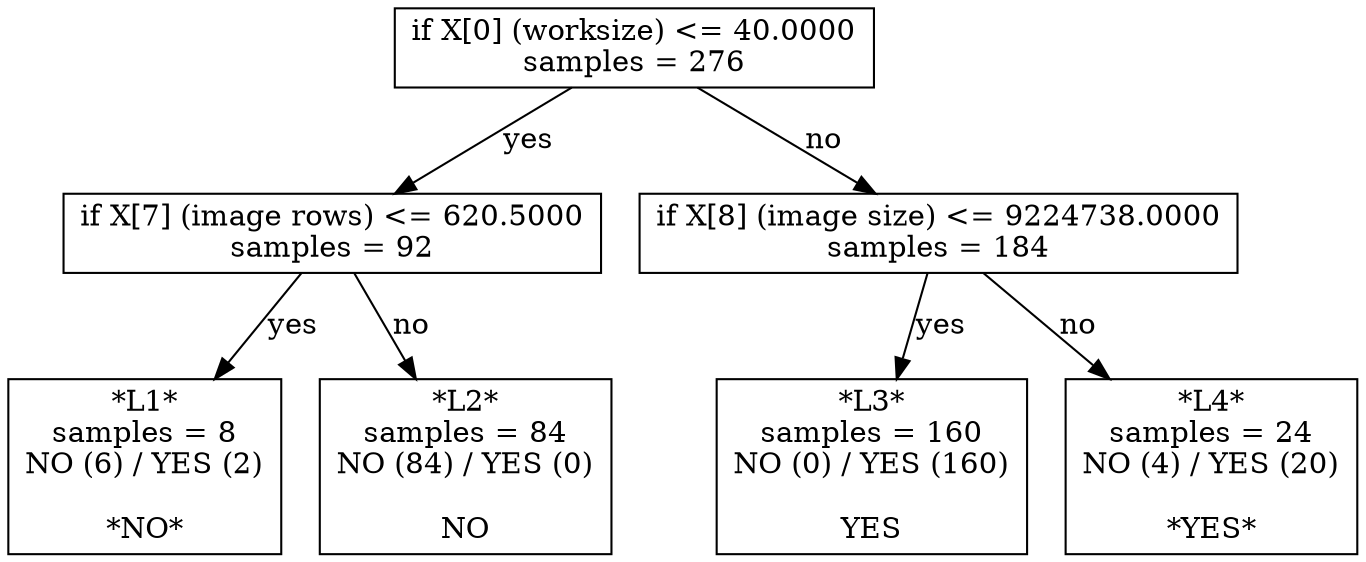 digraph Tree {
0 [label="if X[0] (worksize) <= 40.0000\nsamples = 276", shape="box"] ;
1 [label="if X[7] (image rows) <= 620.5000\nsamples = 92", shape="box"] ;
0 -> 1 [label="yes"];
2 [label="*L1*\nsamples = 8\nNO (6) / YES (2)\n\n*NO*", shape="box"] ;
1 -> 2 [label="yes"];
3 [label="*L2*\nsamples = 84\nNO (84) / YES (0)\n\nNO", shape="box"] ;
1 -> 3 [label="no"];
4 [label="if X[8] (image size) <= 9224738.0000\nsamples = 184", shape="box"] ;
0 -> 4 [label="no"];
5 [label="*L3*\nsamples = 160\nNO (0) / YES (160)\n\nYES", shape="box"] ;
4 -> 5 [label="yes"];
6 [label="*L4*\nsamples = 24\nNO (4) / YES (20)\n\n*YES*", shape="box"] ;
4 -> 6 [label="no"];
}
